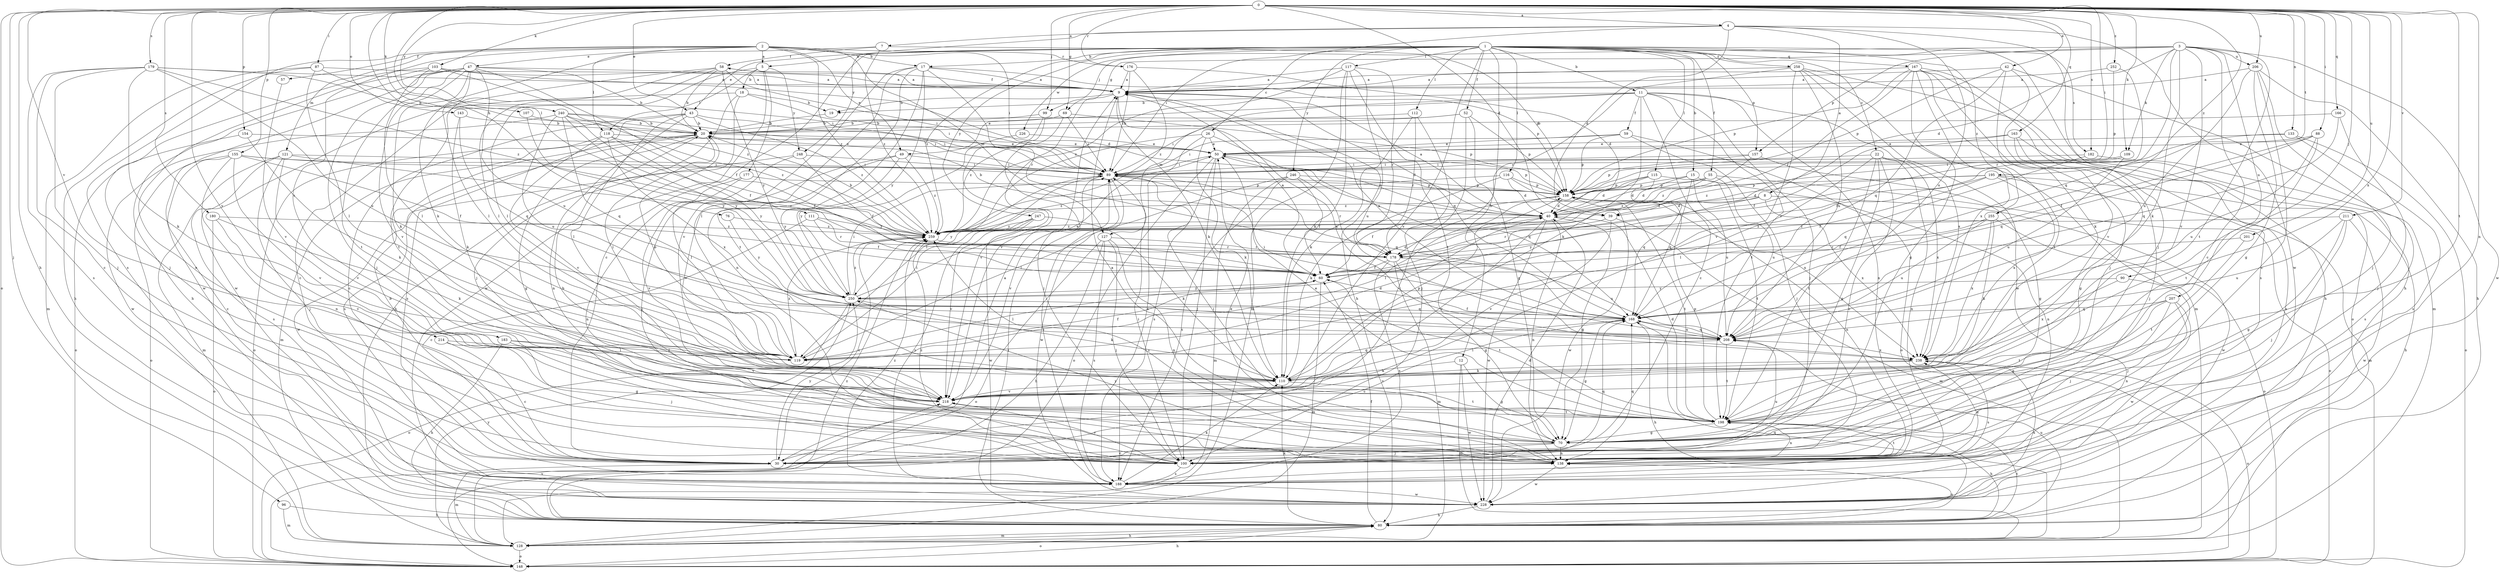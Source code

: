 strict digraph  {
0;
1;
2;
3;
4;
5;
7;
8;
9;
11;
12;
15;
17;
18;
19;
20;
22;
26;
30;
39;
40;
42;
43;
47;
49;
50;
52;
55;
57;
58;
59;
60;
69;
70;
76;
80;
87;
88;
89;
90;
96;
99;
100;
103;
107;
109;
110;
111;
112;
115;
116;
117;
118;
119;
121;
127;
128;
133;
138;
143;
148;
154;
155;
157;
158;
163;
166;
167;
168;
176;
177;
178;
179;
180;
182;
183;
188;
195;
198;
201;
206;
207;
208;
211;
214;
218;
226;
228;
238;
240;
246;
247;
248;
250;
252;
255;
258;
259;
0 -> 4  [label=a];
0 -> 39  [label=d];
0 -> 42  [label=e];
0 -> 43  [label=e];
0 -> 69  [label=g];
0 -> 76  [label=h];
0 -> 80  [label=h];
0 -> 87  [label=i];
0 -> 88  [label=i];
0 -> 89  [label=i];
0 -> 90  [label=j];
0 -> 96  [label=j];
0 -> 99  [label=j];
0 -> 103  [label=k];
0 -> 107  [label=k];
0 -> 109  [label=k];
0 -> 111  [label=l];
0 -> 133  [label=n];
0 -> 138  [label=n];
0 -> 143  [label=o];
0 -> 148  [label=o];
0 -> 154  [label=p];
0 -> 155  [label=p];
0 -> 163  [label=q];
0 -> 166  [label=q];
0 -> 176  [label=r];
0 -> 179  [label=s];
0 -> 180  [label=s];
0 -> 182  [label=s];
0 -> 195  [label=t];
0 -> 198  [label=t];
0 -> 201  [label=u];
0 -> 206  [label=u];
0 -> 211  [label=v];
0 -> 214  [label=v];
0 -> 218  [label=v];
0 -> 238  [label=x];
0 -> 240  [label=y];
0 -> 252  [label=z];
0 -> 255  [label=z];
1 -> 5  [label=a];
1 -> 11  [label=b];
1 -> 12  [label=b];
1 -> 15  [label=b];
1 -> 17  [label=b];
1 -> 22  [label=c];
1 -> 26  [label=c];
1 -> 30  [label=c];
1 -> 43  [label=e];
1 -> 52  [label=f];
1 -> 55  [label=f];
1 -> 80  [label=h];
1 -> 112  [label=l];
1 -> 115  [label=l];
1 -> 116  [label=l];
1 -> 117  [label=l];
1 -> 157  [label=p];
1 -> 167  [label=q];
1 -> 182  [label=s];
1 -> 218  [label=v];
1 -> 226  [label=w];
1 -> 246  [label=y];
1 -> 247  [label=y];
1 -> 255  [label=z];
1 -> 258  [label=z];
1 -> 259  [label=z];
2 -> 5  [label=a];
2 -> 17  [label=b];
2 -> 47  [label=e];
2 -> 49  [label=e];
2 -> 57  [label=f];
2 -> 89  [label=i];
2 -> 118  [label=l];
2 -> 121  [label=m];
2 -> 127  [label=m];
2 -> 176  [label=r];
2 -> 183  [label=s];
2 -> 188  [label=s];
2 -> 259  [label=z];
3 -> 30  [label=c];
3 -> 39  [label=d];
3 -> 69  [label=g];
3 -> 99  [label=j];
3 -> 109  [label=k];
3 -> 110  [label=k];
3 -> 157  [label=p];
3 -> 168  [label=q];
3 -> 198  [label=t];
3 -> 206  [label=u];
3 -> 207  [label=u];
3 -> 218  [label=v];
3 -> 228  [label=w];
4 -> 7  [label=a];
4 -> 8  [label=a];
4 -> 39  [label=d];
4 -> 89  [label=i];
4 -> 100  [label=j];
4 -> 208  [label=u];
4 -> 228  [label=w];
4 -> 248  [label=y];
5 -> 18  [label=b];
5 -> 118  [label=l];
5 -> 119  [label=l];
5 -> 177  [label=r];
5 -> 228  [label=w];
5 -> 248  [label=y];
7 -> 58  [label=f];
7 -> 110  [label=k];
7 -> 158  [label=p];
7 -> 259  [label=z];
8 -> 39  [label=d];
8 -> 40  [label=d];
8 -> 228  [label=w];
8 -> 238  [label=x];
8 -> 250  [label=y];
9 -> 19  [label=b];
9 -> 58  [label=f];
9 -> 110  [label=k];
9 -> 168  [label=q];
9 -> 208  [label=u];
9 -> 218  [label=v];
9 -> 238  [label=x];
11 -> 19  [label=b];
11 -> 30  [label=c];
11 -> 49  [label=e];
11 -> 59  [label=f];
11 -> 100  [label=j];
11 -> 110  [label=k];
11 -> 127  [label=m];
11 -> 138  [label=n];
11 -> 198  [label=t];
11 -> 238  [label=x];
12 -> 70  [label=g];
12 -> 110  [label=k];
12 -> 128  [label=m];
12 -> 228  [label=w];
15 -> 40  [label=d];
15 -> 138  [label=n];
15 -> 158  [label=p];
15 -> 168  [label=q];
15 -> 208  [label=u];
17 -> 9  [label=a];
17 -> 119  [label=l];
17 -> 138  [label=n];
17 -> 158  [label=p];
17 -> 178  [label=r];
17 -> 198  [label=t];
17 -> 218  [label=v];
17 -> 250  [label=y];
18 -> 19  [label=b];
18 -> 30  [label=c];
18 -> 80  [label=h];
18 -> 89  [label=i];
18 -> 100  [label=j];
19 -> 20  [label=b];
20 -> 50  [label=e];
20 -> 70  [label=g];
20 -> 119  [label=l];
20 -> 128  [label=m];
20 -> 188  [label=s];
22 -> 30  [label=c];
22 -> 70  [label=g];
22 -> 89  [label=i];
22 -> 119  [label=l];
22 -> 138  [label=n];
22 -> 198  [label=t];
22 -> 238  [label=x];
26 -> 40  [label=d];
26 -> 50  [label=e];
26 -> 110  [label=k];
26 -> 119  [label=l];
26 -> 188  [label=s];
30 -> 9  [label=a];
30 -> 20  [label=b];
30 -> 128  [label=m];
30 -> 208  [label=u];
30 -> 250  [label=y];
39 -> 128  [label=m];
39 -> 178  [label=r];
39 -> 218  [label=v];
40 -> 9  [label=a];
40 -> 20  [label=b];
40 -> 50  [label=e];
40 -> 70  [label=g];
40 -> 138  [label=n];
40 -> 218  [label=v];
40 -> 228  [label=w];
40 -> 259  [label=z];
42 -> 9  [label=a];
42 -> 110  [label=k];
42 -> 128  [label=m];
42 -> 158  [label=p];
42 -> 168  [label=q];
42 -> 218  [label=v];
43 -> 20  [label=b];
43 -> 30  [label=c];
43 -> 89  [label=i];
43 -> 119  [label=l];
43 -> 138  [label=n];
43 -> 188  [label=s];
43 -> 259  [label=z];
47 -> 9  [label=a];
47 -> 20  [label=b];
47 -> 60  [label=f];
47 -> 80  [label=h];
47 -> 100  [label=j];
47 -> 110  [label=k];
47 -> 119  [label=l];
47 -> 198  [label=t];
47 -> 208  [label=u];
47 -> 218  [label=v];
47 -> 228  [label=w];
49 -> 89  [label=i];
49 -> 100  [label=j];
49 -> 218  [label=v];
49 -> 250  [label=y];
49 -> 259  [label=z];
50 -> 89  [label=i];
50 -> 100  [label=j];
50 -> 148  [label=o];
50 -> 158  [label=p];
50 -> 168  [label=q];
50 -> 188  [label=s];
52 -> 20  [label=b];
52 -> 30  [label=c];
52 -> 70  [label=g];
52 -> 89  [label=i];
52 -> 158  [label=p];
55 -> 40  [label=d];
55 -> 148  [label=o];
55 -> 158  [label=p];
55 -> 208  [label=u];
55 -> 259  [label=z];
57 -> 218  [label=v];
58 -> 9  [label=a];
58 -> 20  [label=b];
58 -> 89  [label=i];
58 -> 119  [label=l];
58 -> 198  [label=t];
58 -> 228  [label=w];
58 -> 250  [label=y];
59 -> 50  [label=e];
59 -> 89  [label=i];
59 -> 100  [label=j];
59 -> 148  [label=o];
59 -> 158  [label=p];
60 -> 9  [label=a];
60 -> 40  [label=d];
60 -> 119  [label=l];
60 -> 128  [label=m];
60 -> 198  [label=t];
60 -> 250  [label=y];
69 -> 20  [label=b];
69 -> 89  [label=i];
69 -> 158  [label=p];
69 -> 259  [label=z];
70 -> 9  [label=a];
70 -> 20  [label=b];
70 -> 30  [label=c];
70 -> 89  [label=i];
70 -> 100  [label=j];
70 -> 138  [label=n];
76 -> 250  [label=y];
76 -> 259  [label=z];
80 -> 60  [label=f];
80 -> 89  [label=i];
80 -> 110  [label=k];
80 -> 128  [label=m];
80 -> 138  [label=n];
80 -> 148  [label=o];
80 -> 198  [label=t];
80 -> 208  [label=u];
80 -> 259  [label=z];
87 -> 9  [label=a];
87 -> 80  [label=h];
87 -> 89  [label=i];
87 -> 119  [label=l];
87 -> 128  [label=m];
88 -> 50  [label=e];
88 -> 60  [label=f];
88 -> 168  [label=q];
88 -> 198  [label=t];
88 -> 208  [label=u];
89 -> 158  [label=p];
89 -> 168  [label=q];
89 -> 218  [label=v];
89 -> 228  [label=w];
89 -> 250  [label=y];
90 -> 100  [label=j];
90 -> 238  [label=x];
90 -> 250  [label=y];
96 -> 80  [label=h];
96 -> 128  [label=m];
99 -> 20  [label=b];
99 -> 100  [label=j];
99 -> 218  [label=v];
100 -> 89  [label=i];
100 -> 168  [label=q];
100 -> 188  [label=s];
100 -> 218  [label=v];
100 -> 259  [label=z];
103 -> 9  [label=a];
103 -> 40  [label=d];
103 -> 100  [label=j];
103 -> 119  [label=l];
103 -> 138  [label=n];
103 -> 259  [label=z];
107 -> 20  [label=b];
107 -> 250  [label=y];
109 -> 89  [label=i];
109 -> 208  [label=u];
109 -> 259  [label=z];
110 -> 158  [label=p];
110 -> 168  [label=q];
110 -> 198  [label=t];
110 -> 218  [label=v];
111 -> 30  [label=c];
111 -> 60  [label=f];
111 -> 178  [label=r];
111 -> 259  [label=z];
112 -> 20  [label=b];
112 -> 100  [label=j];
112 -> 110  [label=k];
112 -> 178  [label=r];
115 -> 40  [label=d];
115 -> 158  [label=p];
115 -> 168  [label=q];
115 -> 198  [label=t];
115 -> 259  [label=z];
116 -> 40  [label=d];
116 -> 110  [label=k];
116 -> 158  [label=p];
116 -> 238  [label=x];
116 -> 259  [label=z];
117 -> 9  [label=a];
117 -> 80  [label=h];
117 -> 110  [label=k];
117 -> 128  [label=m];
117 -> 178  [label=r];
117 -> 198  [label=t];
117 -> 259  [label=z];
118 -> 50  [label=e];
118 -> 60  [label=f];
118 -> 148  [label=o];
118 -> 218  [label=v];
118 -> 238  [label=x];
118 -> 250  [label=y];
119 -> 20  [label=b];
119 -> 40  [label=d];
119 -> 60  [label=f];
119 -> 89  [label=i];
119 -> 259  [label=z];
121 -> 89  [label=i];
121 -> 100  [label=j];
121 -> 128  [label=m];
121 -> 178  [label=r];
121 -> 188  [label=s];
121 -> 218  [label=v];
127 -> 80  [label=h];
127 -> 100  [label=j];
127 -> 138  [label=n];
127 -> 148  [label=o];
127 -> 178  [label=r];
127 -> 188  [label=s];
128 -> 80  [label=h];
128 -> 148  [label=o];
128 -> 168  [label=q];
128 -> 218  [label=v];
128 -> 250  [label=y];
133 -> 50  [label=e];
133 -> 60  [label=f];
133 -> 148  [label=o];
133 -> 188  [label=s];
138 -> 50  [label=e];
138 -> 168  [label=q];
138 -> 198  [label=t];
138 -> 228  [label=w];
138 -> 238  [label=x];
138 -> 250  [label=y];
138 -> 259  [label=z];
143 -> 20  [label=b];
143 -> 110  [label=k];
143 -> 168  [label=q];
148 -> 80  [label=h];
154 -> 50  [label=e];
154 -> 110  [label=k];
154 -> 148  [label=o];
155 -> 30  [label=c];
155 -> 60  [label=f];
155 -> 89  [label=i];
155 -> 138  [label=n];
155 -> 148  [label=o];
155 -> 158  [label=p];
155 -> 218  [label=v];
157 -> 70  [label=g];
157 -> 89  [label=i];
157 -> 158  [label=p];
157 -> 259  [label=z];
158 -> 40  [label=d];
158 -> 60  [label=f];
158 -> 119  [label=l];
158 -> 138  [label=n];
158 -> 198  [label=t];
158 -> 228  [label=w];
163 -> 50  [label=e];
163 -> 60  [label=f];
163 -> 70  [label=g];
163 -> 100  [label=j];
163 -> 188  [label=s];
166 -> 20  [label=b];
166 -> 100  [label=j];
166 -> 168  [label=q];
167 -> 9  [label=a];
167 -> 70  [label=g];
167 -> 100  [label=j];
167 -> 148  [label=o];
167 -> 158  [label=p];
167 -> 178  [label=r];
167 -> 188  [label=s];
167 -> 198  [label=t];
167 -> 238  [label=x];
168 -> 9  [label=a];
168 -> 30  [label=c];
168 -> 70  [label=g];
168 -> 80  [label=h];
168 -> 89  [label=i];
168 -> 208  [label=u];
176 -> 9  [label=a];
176 -> 40  [label=d];
176 -> 89  [label=i];
176 -> 259  [label=z];
177 -> 138  [label=n];
177 -> 158  [label=p];
177 -> 218  [label=v];
178 -> 60  [label=f];
178 -> 70  [label=g];
178 -> 128  [label=m];
178 -> 188  [label=s];
178 -> 208  [label=u];
179 -> 9  [label=a];
179 -> 20  [label=b];
179 -> 30  [label=c];
179 -> 100  [label=j];
179 -> 110  [label=k];
179 -> 188  [label=s];
179 -> 208  [label=u];
179 -> 259  [label=z];
180 -> 110  [label=k];
180 -> 148  [label=o];
180 -> 218  [label=v];
180 -> 259  [label=z];
182 -> 89  [label=i];
182 -> 168  [label=q];
182 -> 188  [label=s];
183 -> 80  [label=h];
183 -> 100  [label=j];
183 -> 119  [label=l];
183 -> 218  [label=v];
188 -> 89  [label=i];
188 -> 110  [label=k];
188 -> 228  [label=w];
188 -> 259  [label=z];
195 -> 40  [label=d];
195 -> 60  [label=f];
195 -> 80  [label=h];
195 -> 128  [label=m];
195 -> 158  [label=p];
195 -> 178  [label=r];
195 -> 238  [label=x];
198 -> 40  [label=d];
198 -> 50  [label=e];
198 -> 70  [label=g];
198 -> 80  [label=h];
198 -> 138  [label=n];
198 -> 158  [label=p];
201 -> 178  [label=r];
201 -> 198  [label=t];
206 -> 9  [label=a];
206 -> 30  [label=c];
206 -> 70  [label=g];
206 -> 80  [label=h];
206 -> 100  [label=j];
206 -> 208  [label=u];
207 -> 70  [label=g];
207 -> 100  [label=j];
207 -> 138  [label=n];
207 -> 168  [label=q];
207 -> 198  [label=t];
207 -> 228  [label=w];
208 -> 60  [label=f];
208 -> 119  [label=l];
208 -> 168  [label=q];
208 -> 198  [label=t];
208 -> 238  [label=x];
211 -> 70  [label=g];
211 -> 100  [label=j];
211 -> 208  [label=u];
211 -> 228  [label=w];
211 -> 259  [label=z];
214 -> 30  [label=c];
214 -> 70  [label=g];
214 -> 119  [label=l];
218 -> 198  [label=t];
226 -> 50  [label=e];
226 -> 250  [label=y];
228 -> 40  [label=d];
228 -> 80  [label=h];
228 -> 238  [label=x];
238 -> 110  [label=k];
238 -> 148  [label=o];
238 -> 188  [label=s];
238 -> 218  [label=v];
240 -> 20  [label=b];
240 -> 60  [label=f];
240 -> 89  [label=i];
240 -> 168  [label=q];
240 -> 208  [label=u];
240 -> 228  [label=w];
240 -> 250  [label=y];
240 -> 259  [label=z];
246 -> 60  [label=f];
246 -> 119  [label=l];
246 -> 128  [label=m];
246 -> 158  [label=p];
246 -> 178  [label=r];
246 -> 188  [label=s];
247 -> 110  [label=k];
247 -> 188  [label=s];
247 -> 218  [label=v];
247 -> 228  [label=w];
247 -> 259  [label=z];
248 -> 60  [label=f];
248 -> 89  [label=i];
248 -> 119  [label=l];
248 -> 228  [label=w];
250 -> 50  [label=e];
250 -> 89  [label=i];
250 -> 110  [label=k];
250 -> 148  [label=o];
250 -> 168  [label=q];
250 -> 259  [label=z];
252 -> 9  [label=a];
252 -> 158  [label=p];
252 -> 178  [label=r];
255 -> 60  [label=f];
255 -> 110  [label=k];
255 -> 148  [label=o];
255 -> 208  [label=u];
255 -> 238  [label=x];
255 -> 259  [label=z];
258 -> 9  [label=a];
258 -> 80  [label=h];
258 -> 128  [label=m];
258 -> 178  [label=r];
258 -> 208  [label=u];
258 -> 218  [label=v];
258 -> 228  [label=w];
259 -> 20  [label=b];
259 -> 30  [label=c];
259 -> 178  [label=r];
}
